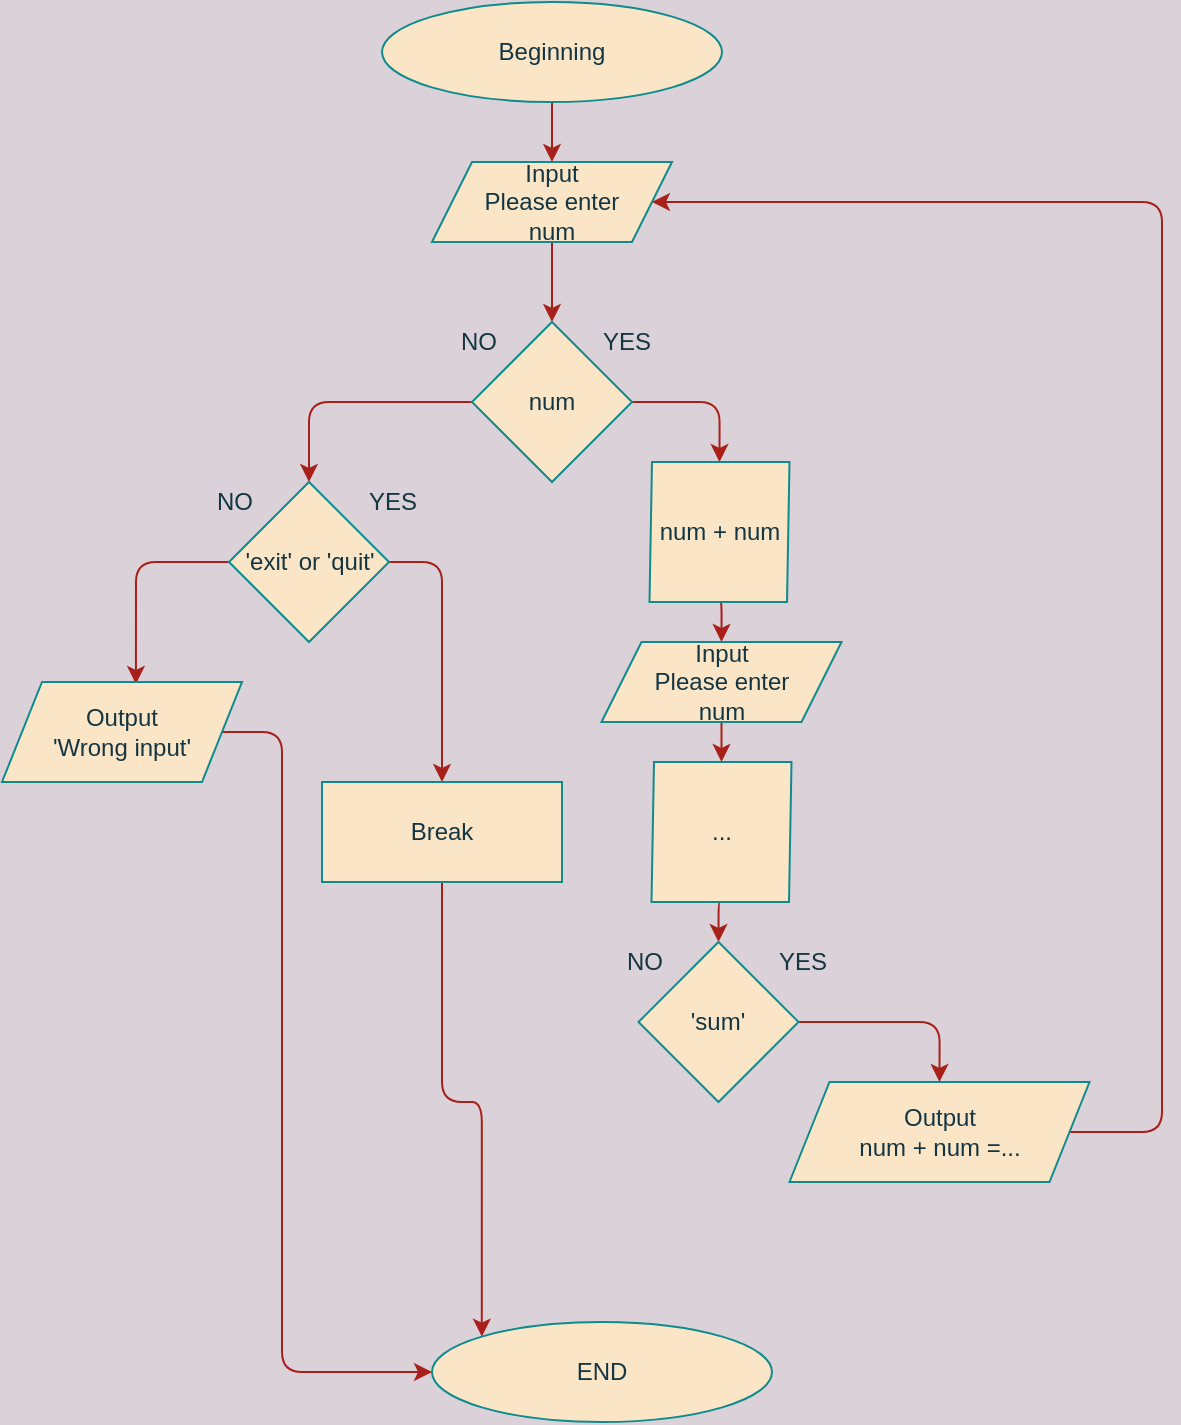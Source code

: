 <mxfile>
    <diagram name="Copy of Lesson 4.2" id="yuYuoTQRjwpsZ3VCc82C">
        <mxGraphModel dx="1350" dy="680" grid="1" gridSize="10" guides="1" tooltips="1" connect="1" arrows="1" fold="1" page="1" pageScale="1" pageWidth="827" pageHeight="1169" background="#DAD2D8" math="0" shadow="0">
            <root>
                <mxCell id="fXfBluhdf3EHjxfGkJEV-0"/>
                <mxCell id="fXfBluhdf3EHjxfGkJEV-1" parent="fXfBluhdf3EHjxfGkJEV-0"/>
                <mxCell id="fXfBluhdf3EHjxfGkJEV-2" style="edgeStyle=orthogonalEdgeStyle;rounded=0;orthogonalLoop=1;jettySize=auto;html=1;entryX=0.5;entryY=0;entryDx=0;entryDy=0;strokeColor=#A8201A;fontColor=#143642;labelBackgroundColor=#DAD2D8;" parent="fXfBluhdf3EHjxfGkJEV-1" source="fXfBluhdf3EHjxfGkJEV-3" target="fXfBluhdf3EHjxfGkJEV-5" edge="1">
                    <mxGeometry relative="1" as="geometry"/>
                </mxCell>
                <mxCell id="fXfBluhdf3EHjxfGkJEV-3" value="Beginning" style="ellipse;whiteSpace=wrap;html=1;fillColor=#FAE5C7;strokeColor=#0F8B8D;fontColor=#143642;" parent="fXfBluhdf3EHjxfGkJEV-1" vertex="1">
                    <mxGeometry x="320" y="20" width="170" height="50" as="geometry"/>
                </mxCell>
                <mxCell id="Br537CzcXHExaYvaAboj-1" style="edgeStyle=orthogonalEdgeStyle;curved=0;rounded=1;sketch=0;orthogonalLoop=1;jettySize=auto;html=1;entryX=0.5;entryY=0;entryDx=0;entryDy=0;strokeColor=#A8201A;fillColor=#FAE5C7;fontColor=#143642;" edge="1" parent="fXfBluhdf3EHjxfGkJEV-1" source="fXfBluhdf3EHjxfGkJEV-5" target="fXfBluhdf3EHjxfGkJEV-8">
                    <mxGeometry relative="1" as="geometry"/>
                </mxCell>
                <mxCell id="fXfBluhdf3EHjxfGkJEV-5" value="Input&lt;br&gt;Please enter&lt;br&gt;num" style="shape=parallelogram;perimeter=parallelogramPerimeter;whiteSpace=wrap;html=1;fixedSize=1;fillColor=#FAE5C7;strokeColor=#0F8B8D;fontColor=#143642;" parent="fXfBluhdf3EHjxfGkJEV-1" vertex="1">
                    <mxGeometry x="345" y="100" width="120" height="40" as="geometry"/>
                </mxCell>
                <mxCell id="Br537CzcXHExaYvaAboj-3" style="edgeStyle=orthogonalEdgeStyle;curved=0;rounded=1;sketch=0;orthogonalLoop=1;jettySize=auto;html=1;entryX=0.5;entryY=0;entryDx=0;entryDy=0;strokeColor=#A8201A;fillColor=#FAE5C7;fontColor=#143642;exitX=1;exitY=0.5;exitDx=0;exitDy=0;" edge="1" parent="fXfBluhdf3EHjxfGkJEV-1" source="fXfBluhdf3EHjxfGkJEV-8" target="E5y2rQK9DUvg3UQ-7rDC-3">
                    <mxGeometry relative="1" as="geometry"/>
                </mxCell>
                <mxCell id="Br537CzcXHExaYvaAboj-6" style="edgeStyle=orthogonalEdgeStyle;curved=0;rounded=1;sketch=0;orthogonalLoop=1;jettySize=auto;html=1;entryX=0.5;entryY=0;entryDx=0;entryDy=0;strokeColor=#A8201A;fillColor=#FAE5C7;fontColor=#143642;" edge="1" parent="fXfBluhdf3EHjxfGkJEV-1" source="fXfBluhdf3EHjxfGkJEV-8" target="fXfBluhdf3EHjxfGkJEV-21">
                    <mxGeometry relative="1" as="geometry"/>
                </mxCell>
                <mxCell id="fXfBluhdf3EHjxfGkJEV-8" value="num" style="rhombus;whiteSpace=wrap;html=1;fillColor=#FAE5C7;strokeColor=#0F8B8D;fontColor=#143642;" parent="fXfBluhdf3EHjxfGkJEV-1" vertex="1">
                    <mxGeometry x="365" y="180" width="80" height="80" as="geometry"/>
                </mxCell>
                <mxCell id="fXfBluhdf3EHjxfGkJEV-9" value="YES" style="text;html=1;align=center;verticalAlign=middle;resizable=0;points=[];autosize=1;strokeColor=none;fontColor=#143642;" parent="fXfBluhdf3EHjxfGkJEV-1" vertex="1">
                    <mxGeometry x="421.5" y="180" width="40" height="20" as="geometry"/>
                </mxCell>
                <mxCell id="fXfBluhdf3EHjxfGkJEV-10" value="NO" style="text;html=1;align=center;verticalAlign=middle;resizable=0;points=[];autosize=1;strokeColor=none;fontColor=#143642;" parent="fXfBluhdf3EHjxfGkJEV-1" vertex="1">
                    <mxGeometry x="352.5" y="180" width="30" height="20" as="geometry"/>
                </mxCell>
                <mxCell id="fXfBluhdf3EHjxfGkJEV-11" value="END" style="ellipse;whiteSpace=wrap;html=1;fillColor=#FAE5C7;strokeColor=#0F8B8D;fontColor=#143642;" parent="fXfBluhdf3EHjxfGkJEV-1" vertex="1">
                    <mxGeometry x="345" y="680" width="170" height="50" as="geometry"/>
                </mxCell>
                <mxCell id="Br537CzcXHExaYvaAboj-12" style="edgeStyle=orthogonalEdgeStyle;curved=0;rounded=1;sketch=0;orthogonalLoop=1;jettySize=auto;html=1;entryX=0.558;entryY=0.02;entryDx=0;entryDy=0;entryPerimeter=0;strokeColor=#A8201A;fillColor=#FAE5C7;fontColor=#143642;exitX=0;exitY=0.5;exitDx=0;exitDy=0;" edge="1" parent="fXfBluhdf3EHjxfGkJEV-1" source="fXfBluhdf3EHjxfGkJEV-21" target="fXfBluhdf3EHjxfGkJEV-27">
                    <mxGeometry relative="1" as="geometry"/>
                </mxCell>
                <mxCell id="Br537CzcXHExaYvaAboj-14" style="edgeStyle=orthogonalEdgeStyle;curved=0;rounded=1;sketch=0;orthogonalLoop=1;jettySize=auto;html=1;entryX=0.5;entryY=0;entryDx=0;entryDy=0;strokeColor=#A8201A;fillColor=#FAE5C7;fontColor=#143642;exitX=1;exitY=0.5;exitDx=0;exitDy=0;" edge="1" parent="fXfBluhdf3EHjxfGkJEV-1" source="fXfBluhdf3EHjxfGkJEV-21" target="Br537CzcXHExaYvaAboj-13">
                    <mxGeometry relative="1" as="geometry"/>
                </mxCell>
                <mxCell id="fXfBluhdf3EHjxfGkJEV-21" value="'exit' or 'quit'" style="rhombus;whiteSpace=wrap;html=1;fillColor=#FAE5C7;strokeColor=#0F8B8D;fontColor=#143642;" parent="fXfBluhdf3EHjxfGkJEV-1" vertex="1">
                    <mxGeometry x="243.5" y="260" width="80" height="80" as="geometry"/>
                </mxCell>
                <mxCell id="fXfBluhdf3EHjxfGkJEV-22" value="YES" style="text;html=1;align=center;verticalAlign=middle;resizable=0;points=[];autosize=1;strokeColor=none;fontColor=#143642;" parent="fXfBluhdf3EHjxfGkJEV-1" vertex="1">
                    <mxGeometry x="305" y="260" width="40" height="20" as="geometry"/>
                </mxCell>
                <mxCell id="fXfBluhdf3EHjxfGkJEV-23" value="NO" style="text;html=1;align=center;verticalAlign=middle;resizable=0;points=[];autosize=1;strokeColor=none;fontColor=#143642;" parent="fXfBluhdf3EHjxfGkJEV-1" vertex="1">
                    <mxGeometry x="231" y="260" width="30" height="20" as="geometry"/>
                </mxCell>
                <mxCell id="Br537CzcXHExaYvaAboj-17" style="edgeStyle=orthogonalEdgeStyle;curved=0;rounded=1;sketch=0;orthogonalLoop=1;jettySize=auto;html=1;entryX=1;entryY=0.5;entryDx=0;entryDy=0;strokeColor=#A8201A;fillColor=#FAE5C7;fontColor=#143642;" edge="1" parent="fXfBluhdf3EHjxfGkJEV-1" source="fXfBluhdf3EHjxfGkJEV-25" target="fXfBluhdf3EHjxfGkJEV-5">
                    <mxGeometry relative="1" as="geometry">
                        <Array as="points">
                            <mxPoint x="710" y="585"/>
                            <mxPoint x="710" y="120"/>
                        </Array>
                    </mxGeometry>
                </mxCell>
                <mxCell id="fXfBluhdf3EHjxfGkJEV-25" value="Output&lt;br&gt;num + num =..." style="shape=parallelogram;perimeter=parallelogramPerimeter;whiteSpace=wrap;html=1;fixedSize=1;fillColor=#FAE5C7;strokeColor=#0F8B8D;fontColor=#143642;" parent="fXfBluhdf3EHjxfGkJEV-1" vertex="1">
                    <mxGeometry x="523.75" y="560" width="150" height="50" as="geometry"/>
                </mxCell>
                <mxCell id="Br537CzcXHExaYvaAboj-16" style="edgeStyle=orthogonalEdgeStyle;curved=0;rounded=1;sketch=0;orthogonalLoop=1;jettySize=auto;html=1;entryX=0;entryY=0.5;entryDx=0;entryDy=0;strokeColor=#A8201A;fillColor=#FAE5C7;fontColor=#143642;" edge="1" parent="fXfBluhdf3EHjxfGkJEV-1" source="fXfBluhdf3EHjxfGkJEV-27" target="fXfBluhdf3EHjxfGkJEV-11">
                    <mxGeometry relative="1" as="geometry">
                        <Array as="points">
                            <mxPoint x="270" y="385"/>
                            <mxPoint x="270" y="705"/>
                        </Array>
                    </mxGeometry>
                </mxCell>
                <mxCell id="fXfBluhdf3EHjxfGkJEV-27" value="Output&lt;br&gt;'Wrong input'" style="shape=parallelogram;perimeter=parallelogramPerimeter;whiteSpace=wrap;html=1;fixedSize=1;fillColor=#FAE5C7;strokeColor=#0F8B8D;fontColor=#143642;" parent="fXfBluhdf3EHjxfGkJEV-1" vertex="1">
                    <mxGeometry x="130" y="360" width="120" height="50" as="geometry"/>
                </mxCell>
                <mxCell id="Br537CzcXHExaYvaAboj-19" style="edgeStyle=orthogonalEdgeStyle;curved=0;rounded=1;sketch=0;orthogonalLoop=1;jettySize=auto;html=1;exitX=0.5;exitY=1;exitDx=0;exitDy=0;entryX=0.5;entryY=0;entryDx=0;entryDy=0;strokeColor=#A8201A;fillColor=#FAE5C7;fontColor=#143642;" edge="1" parent="fXfBluhdf3EHjxfGkJEV-1" source="E5y2rQK9DUvg3UQ-7rDC-3" target="Br537CzcXHExaYvaAboj-18">
                    <mxGeometry relative="1" as="geometry"/>
                </mxCell>
                <mxCell id="E5y2rQK9DUvg3UQ-7rDC-3" value="num + num" style="shape=parallelogram;perimeter=parallelogramPerimeter;whiteSpace=wrap;html=1;fixedSize=1;fillColor=#FAE5C7;strokeColor=#0F8B8D;fontColor=#143642;size=1.25;" parent="fXfBluhdf3EHjxfGkJEV-1" vertex="1">
                    <mxGeometry x="453.75" y="250" width="70" height="70" as="geometry"/>
                </mxCell>
                <mxCell id="Br537CzcXHExaYvaAboj-22" style="edgeStyle=orthogonalEdgeStyle;curved=0;rounded=1;sketch=0;orthogonalLoop=1;jettySize=auto;html=1;exitX=0.5;exitY=1;exitDx=0;exitDy=0;entryX=0.5;entryY=0;entryDx=0;entryDy=0;strokeColor=#A8201A;fillColor=#FAE5C7;fontColor=#143642;" edge="1" parent="fXfBluhdf3EHjxfGkJEV-1" source="Br537CzcXHExaYvaAboj-4" target="Br537CzcXHExaYvaAboj-7">
                    <mxGeometry relative="1" as="geometry"/>
                </mxCell>
                <mxCell id="Br537CzcXHExaYvaAboj-4" value="..." style="shape=parallelogram;perimeter=parallelogramPerimeter;whiteSpace=wrap;html=1;fixedSize=1;fillColor=#FAE5C7;strokeColor=#0F8B8D;fontColor=#143642;size=1.25;" vertex="1" parent="fXfBluhdf3EHjxfGkJEV-1">
                    <mxGeometry x="454.75" y="400" width="70" height="70" as="geometry"/>
                </mxCell>
                <mxCell id="Br537CzcXHExaYvaAboj-11" style="edgeStyle=orthogonalEdgeStyle;curved=0;rounded=1;sketch=0;orthogonalLoop=1;jettySize=auto;html=1;entryX=0.5;entryY=0;entryDx=0;entryDy=0;strokeColor=#A8201A;fillColor=#FAE5C7;fontColor=#143642;exitX=1;exitY=0.5;exitDx=0;exitDy=0;" edge="1" parent="fXfBluhdf3EHjxfGkJEV-1" source="Br537CzcXHExaYvaAboj-7" target="fXfBluhdf3EHjxfGkJEV-25">
                    <mxGeometry relative="1" as="geometry"/>
                </mxCell>
                <mxCell id="Br537CzcXHExaYvaAboj-7" value="'sum'" style="rhombus;whiteSpace=wrap;html=1;fillColor=#FAE5C7;strokeColor=#0F8B8D;fontColor=#143642;" vertex="1" parent="fXfBluhdf3EHjxfGkJEV-1">
                    <mxGeometry x="448.25" y="490" width="80" height="80" as="geometry"/>
                </mxCell>
                <mxCell id="Br537CzcXHExaYvaAboj-8" value="YES" style="text;html=1;align=center;verticalAlign=middle;resizable=0;points=[];autosize=1;strokeColor=none;fontColor=#143642;" vertex="1" parent="fXfBluhdf3EHjxfGkJEV-1">
                    <mxGeometry x="509.75" y="490" width="40" height="20" as="geometry"/>
                </mxCell>
                <mxCell id="Br537CzcXHExaYvaAboj-9" value="NO" style="text;html=1;align=center;verticalAlign=middle;resizable=0;points=[];autosize=1;strokeColor=none;fontColor=#143642;" vertex="1" parent="fXfBluhdf3EHjxfGkJEV-1">
                    <mxGeometry x="435.75" y="490" width="30" height="20" as="geometry"/>
                </mxCell>
                <mxCell id="Br537CzcXHExaYvaAboj-15" style="edgeStyle=orthogonalEdgeStyle;curved=0;rounded=1;sketch=0;orthogonalLoop=1;jettySize=auto;html=1;entryX=0;entryY=0;entryDx=0;entryDy=0;strokeColor=#A8201A;fillColor=#FAE5C7;fontColor=#143642;" edge="1" parent="fXfBluhdf3EHjxfGkJEV-1" source="Br537CzcXHExaYvaAboj-13" target="fXfBluhdf3EHjxfGkJEV-11">
                    <mxGeometry relative="1" as="geometry"/>
                </mxCell>
                <mxCell id="Br537CzcXHExaYvaAboj-13" value="Break" style="shape=parallelogram;perimeter=parallelogramPerimeter;whiteSpace=wrap;html=1;fixedSize=1;fillColor=#FAE5C7;strokeColor=#0F8B8D;fontColor=#143642;size=0;" vertex="1" parent="fXfBluhdf3EHjxfGkJEV-1">
                    <mxGeometry x="290" y="410" width="120" height="50" as="geometry"/>
                </mxCell>
                <mxCell id="Br537CzcXHExaYvaAboj-21" style="edgeStyle=orthogonalEdgeStyle;curved=0;rounded=1;sketch=0;orthogonalLoop=1;jettySize=auto;html=1;exitX=0.5;exitY=1;exitDx=0;exitDy=0;entryX=0.5;entryY=0;entryDx=0;entryDy=0;strokeColor=#A8201A;fillColor=#FAE5C7;fontColor=#143642;" edge="1" parent="fXfBluhdf3EHjxfGkJEV-1" source="Br537CzcXHExaYvaAboj-18" target="Br537CzcXHExaYvaAboj-4">
                    <mxGeometry relative="1" as="geometry"/>
                </mxCell>
                <mxCell id="Br537CzcXHExaYvaAboj-18" value="Input&lt;br&gt;Please enter&lt;br&gt;num" style="shape=parallelogram;perimeter=parallelogramPerimeter;whiteSpace=wrap;html=1;fixedSize=1;fillColor=#FAE5C7;strokeColor=#0F8B8D;fontColor=#143642;" vertex="1" parent="fXfBluhdf3EHjxfGkJEV-1">
                    <mxGeometry x="429.75" y="340" width="120" height="40" as="geometry"/>
                </mxCell>
            </root>
        </mxGraphModel>
    </diagram>
</mxfile>